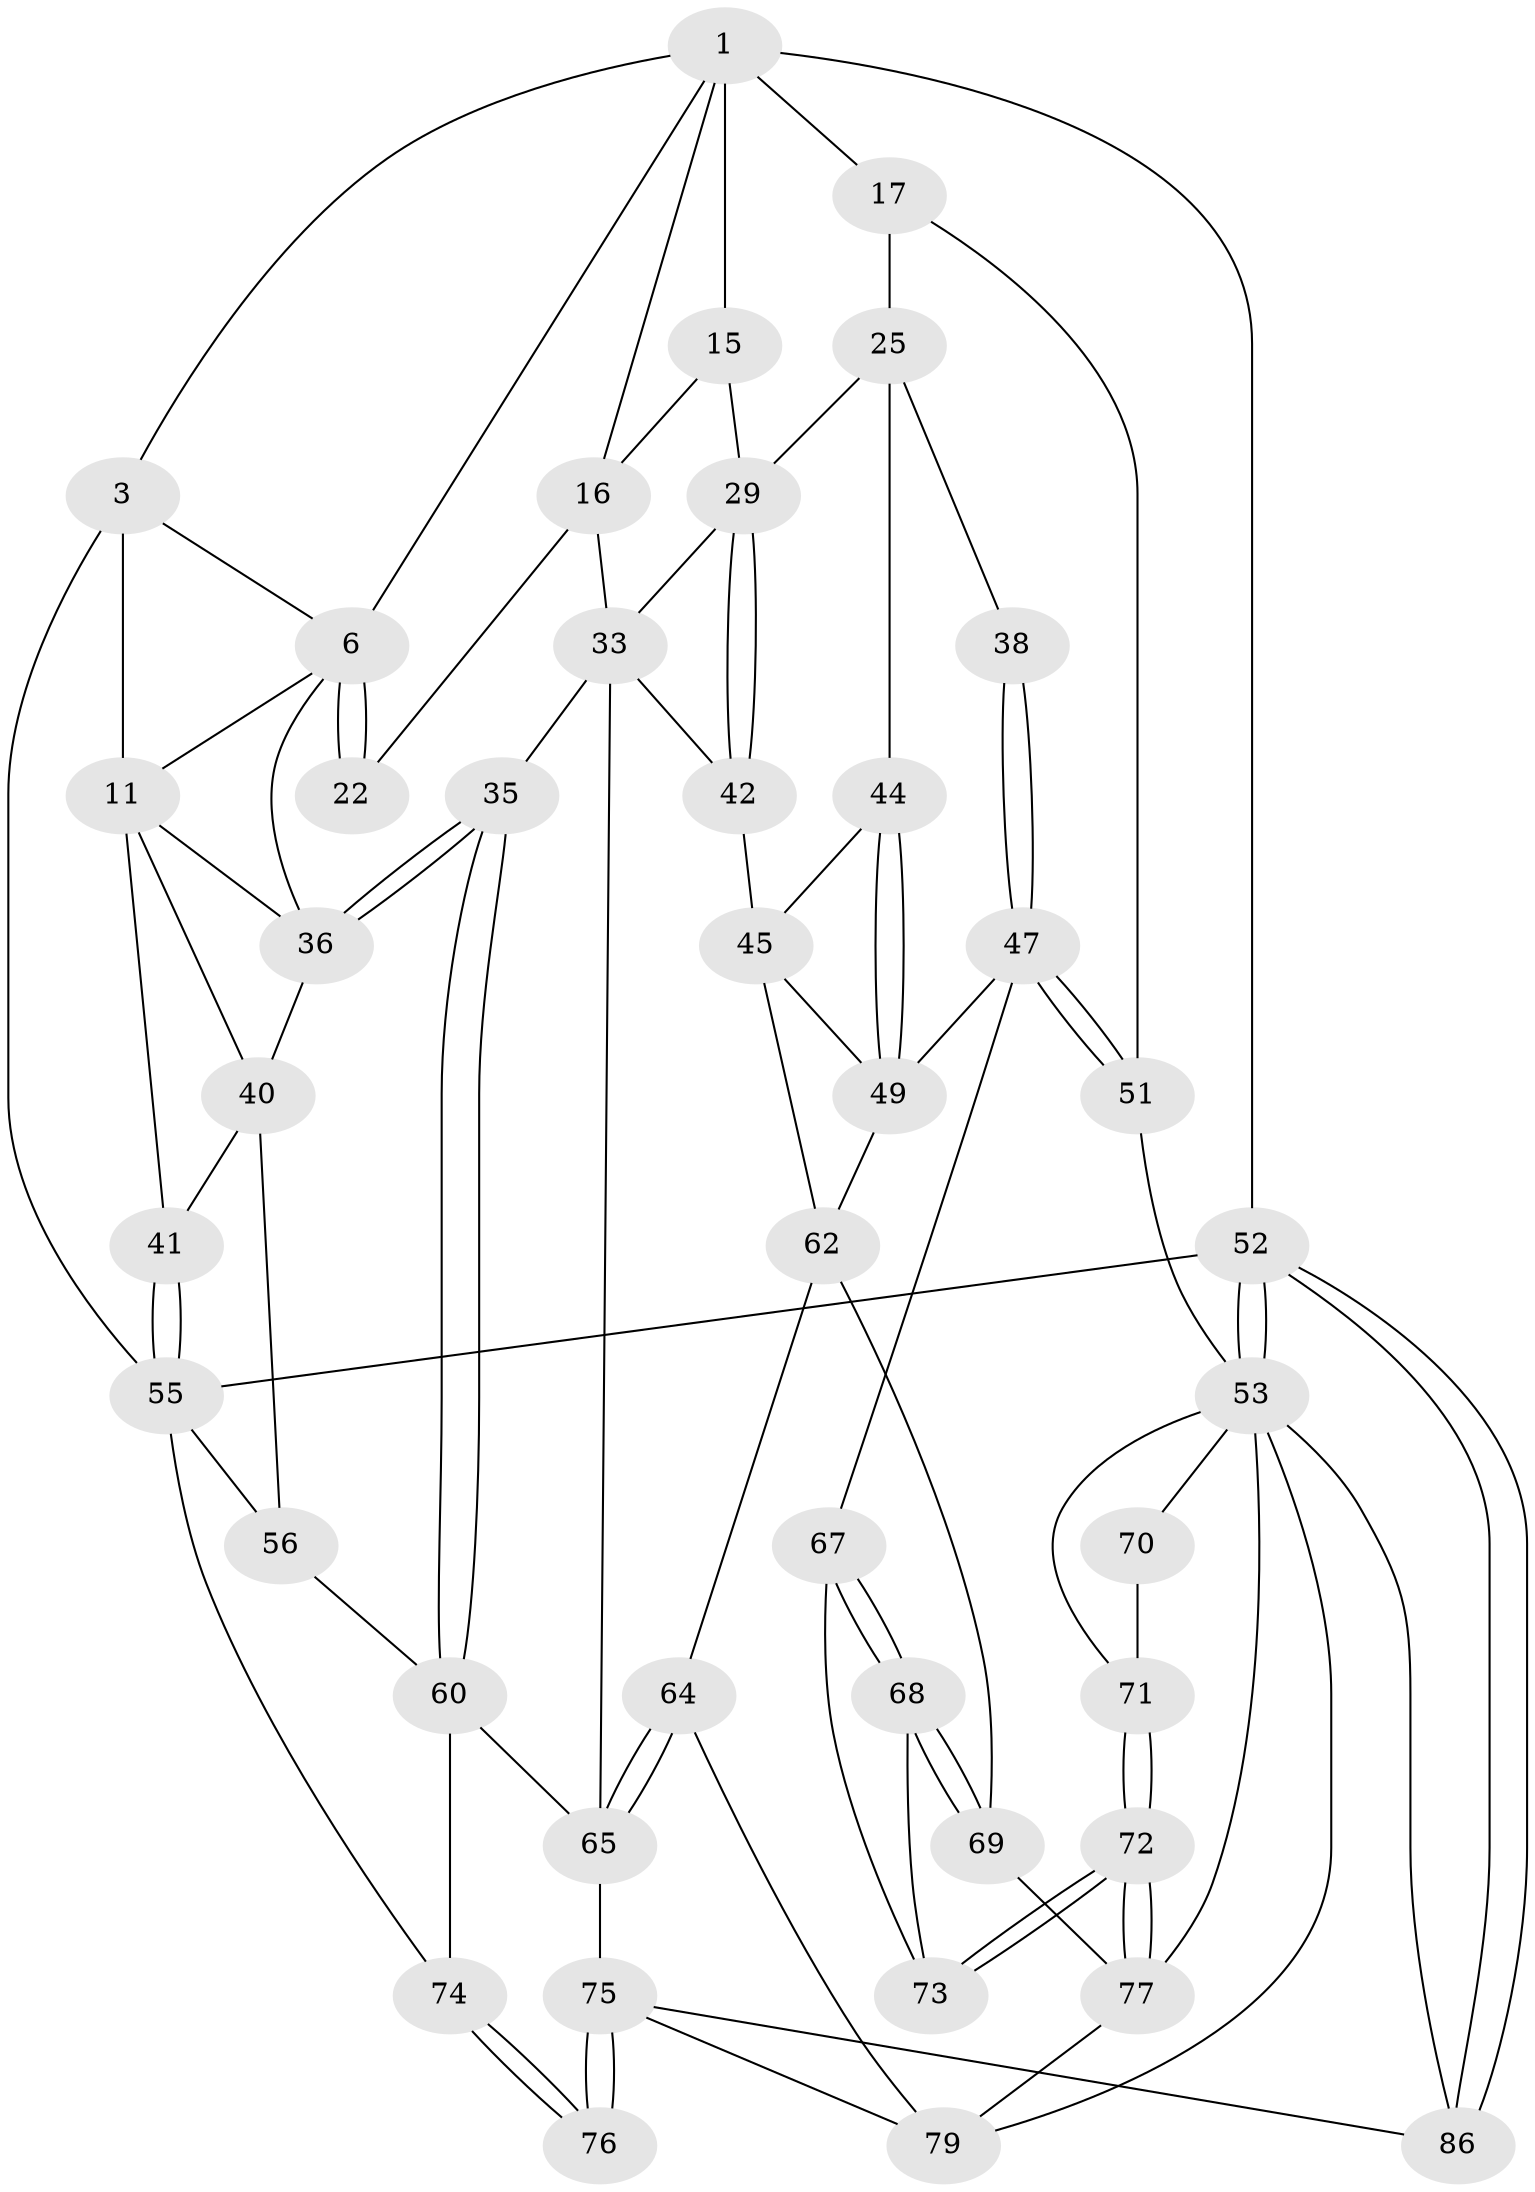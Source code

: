 // original degree distribution, {3: 0.034482758620689655, 5: 0.4942528735632184, 4: 0.2413793103448276, 6: 0.22988505747126436}
// Generated by graph-tools (version 1.1) at 2025/28/03/15/25 16:28:11]
// undirected, 43 vertices, 96 edges
graph export_dot {
graph [start="1"]
  node [color=gray90,style=filled];
  1 [pos="+0.7917101501430827+0",super="+2+4"];
  3 [pos="+0.2277774772054757+0",super="+8"];
  6 [pos="+0.3421144945368485+0.14798018309652755",super="+7"];
  11 [pos="+0.09418451080508064+0.32676948245480447",super="+39+12"];
  15 [pos="+0.5815286259125637+0.35071465638492616"];
  16 [pos="+0.5200644120460658+0.29191691615157517",super="+21"];
  17 [pos="+1+0",super="+31+18"];
  22 [pos="+0.33340662743421906+0.2560414770502705"];
  25 [pos="+0.8723557058912226+0.3464002280913302",super="+26+32"];
  29 [pos="+0.6412452225986686+0.40856252511985697",super="+30"];
  33 [pos="+0.45027188030056436+0.4607583894226705",super="+34"];
  35 [pos="+0.3736207620300282+0.540501936311057"];
  36 [pos="+0.2568633634234003+0.469988466045207",super="+37"];
  38 [pos="+0.8414249158499639+0.4568885695521385"];
  40 [pos="+0.09534069952258542+0.5077270763005197",super="+50"];
  41 [pos="+0.07780833299122283+0.4983089549701173"];
  42 [pos="+0.49039103951079954+0.5414510552431101"];
  44 [pos="+0.6924532817092299+0.5264494379206738"];
  45 [pos="+0.6390925052519514+0.5402218417530625",super="+46"];
  47 [pos="+0.868492690771086+0.5697993605755942",super="+48"];
  49 [pos="+0.741016971966085+0.5570007511821272",super="+59"];
  51 [pos="+1+0.5787410752884449"];
  52 [pos="+1+1"];
  53 [pos="+1+1",super="+82+54"];
  55 [pos="+0+0.5146381003752982",super="+57"];
  56 [pos="+0.11834860772002175+0.6343179680031817"];
  60 [pos="+0.23147608892000243+0.6865680595776713",super="+61"];
  62 [pos="+0.6525357176207063+0.6947859091583165",super="+63"];
  64 [pos="+0.5818532644189959+0.8155640738250486"];
  65 [pos="+0.47001581293409583+0.731123685104173",super="+66"];
  67 [pos="+0.8332351451163392+0.6320320039000994"];
  68 [pos="+0.6787898137930196+0.742278195486323"];
  69 [pos="+0.6641112651732571+0.7497464106626206"];
  70 [pos="+0.9526884054229804+0.7672218257446994"];
  71 [pos="+0.8786479169049262+0.7905346675747928",super="+81"];
  72 [pos="+0.8623228460113318+0.7929503998389894"];
  73 [pos="+0.8493182670159813+0.7558428590378105"];
  74 [pos="+0+1"];
  75 [pos="+0.29344776471719464+0.8919073106356398",super="+85"];
  76 [pos="+0.019384859545410957+1"];
  77 [pos="+0.8348727732756959+0.8425530896313534",super="+78"];
  79 [pos="+0.6192326642343015+0.9749062378276153",super="+80"];
  86 [pos="+0.6278155173966188+1"];
  1 -- 3;
  1 -- 52;
  1 -- 17 [weight=2];
  1 -- 16;
  1 -- 6;
  1 -- 15;
  3 -- 6;
  3 -- 55 [weight=2];
  3 -- 11;
  6 -- 22 [weight=2];
  6 -- 22;
  6 -- 11;
  6 -- 36;
  11 -- 40;
  11 -- 36;
  11 -- 41;
  15 -- 16;
  15 -- 29;
  16 -- 33;
  16 -- 22;
  17 -- 51;
  17 -- 25 [weight=3];
  25 -- 38 [weight=2];
  25 -- 44;
  25 -- 29;
  29 -- 42;
  29 -- 42;
  29 -- 33;
  33 -- 65;
  33 -- 42;
  33 -- 35;
  35 -- 36;
  35 -- 36;
  35 -- 60;
  35 -- 60;
  36 -- 40;
  38 -- 47;
  38 -- 47;
  40 -- 41;
  40 -- 56;
  41 -- 55;
  41 -- 55;
  42 -- 45;
  44 -- 45;
  44 -- 49;
  44 -- 49;
  45 -- 49;
  45 -- 62;
  47 -- 51;
  47 -- 51;
  47 -- 49;
  47 -- 67;
  49 -- 62;
  51 -- 53;
  52 -- 53;
  52 -- 53;
  52 -- 86;
  52 -- 86;
  52 -- 55;
  53 -- 86;
  53 -- 71;
  53 -- 77;
  53 -- 79;
  53 -- 70;
  55 -- 56;
  55 -- 74;
  56 -- 60;
  60 -- 65;
  60 -- 74;
  62 -- 64;
  62 -- 69;
  64 -- 65;
  64 -- 65;
  64 -- 79;
  65 -- 75;
  67 -- 68;
  67 -- 68;
  67 -- 73;
  68 -- 69;
  68 -- 69;
  68 -- 73;
  69 -- 77;
  70 -- 71 [weight=2];
  71 -- 72;
  71 -- 72;
  72 -- 73;
  72 -- 73;
  72 -- 77;
  72 -- 77;
  74 -- 76;
  74 -- 76;
  75 -- 76 [weight=2];
  75 -- 76;
  75 -- 86;
  75 -- 79;
  77 -- 79;
}
